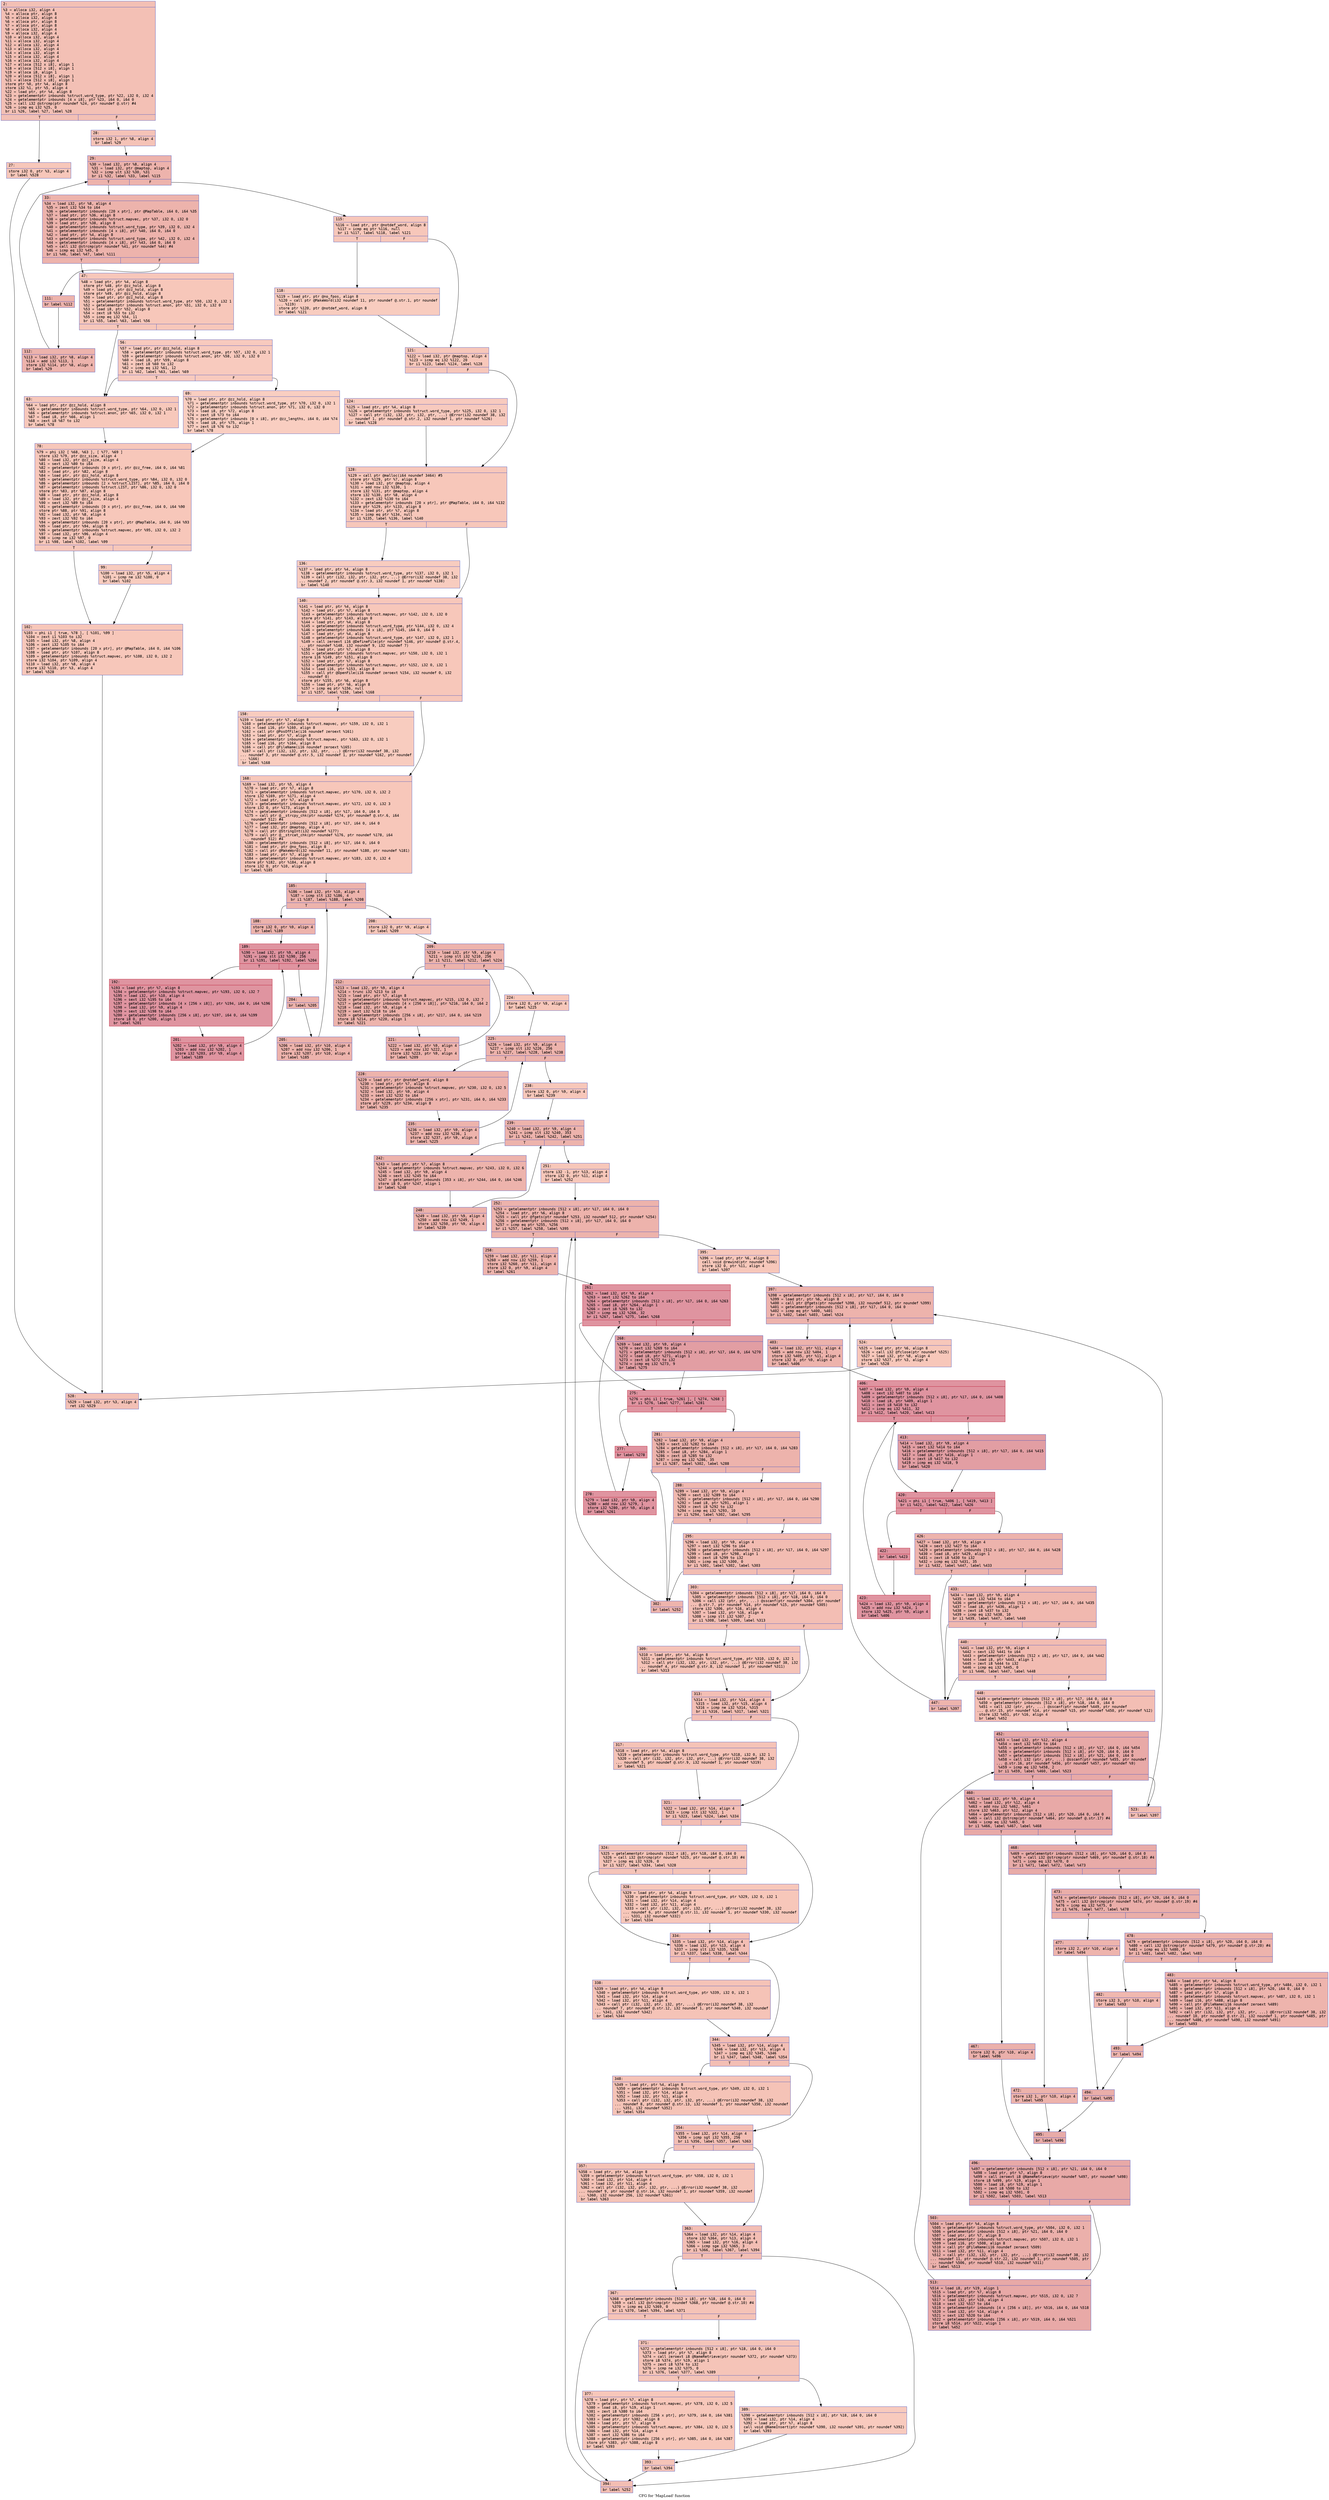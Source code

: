 digraph "CFG for 'MapLoad' function" {
	label="CFG for 'MapLoad' function";

	Node0x600002681d10 [shape=record,color="#3d50c3ff", style=filled, fillcolor="#e5705870" fontname="Courier",label="{2:\l|  %3 = alloca i32, align 4\l  %4 = alloca ptr, align 8\l  %5 = alloca i32, align 4\l  %6 = alloca ptr, align 8\l  %7 = alloca ptr, align 8\l  %8 = alloca i32, align 4\l  %9 = alloca i32, align 4\l  %10 = alloca i32, align 4\l  %11 = alloca i32, align 4\l  %12 = alloca i32, align 4\l  %13 = alloca i32, align 4\l  %14 = alloca i32, align 4\l  %15 = alloca i32, align 4\l  %16 = alloca i32, align 4\l  %17 = alloca [512 x i8], align 1\l  %18 = alloca [512 x i8], align 1\l  %19 = alloca i8, align 1\l  %20 = alloca [512 x i8], align 1\l  %21 = alloca [512 x i8], align 1\l  store ptr %0, ptr %4, align 8\l  store i32 %1, ptr %5, align 4\l  %22 = load ptr, ptr %4, align 8\l  %23 = getelementptr inbounds %struct.word_type, ptr %22, i32 0, i32 4\l  %24 = getelementptr inbounds [4 x i8], ptr %23, i64 0, i64 0\l  %25 = call i32 @strcmp(ptr noundef %24, ptr noundef @.str) #4\l  %26 = icmp eq i32 %25, 0\l  br i1 %26, label %27, label %28\l|{<s0>T|<s1>F}}"];
	Node0x600002681d10:s0 -> Node0x600002681d60[tooltip="2 -> 27\nProbability 37.50%" ];
	Node0x600002681d10:s1 -> Node0x600002681db0[tooltip="2 -> 28\nProbability 62.50%" ];
	Node0x600002681d60 [shape=record,color="#3d50c3ff", style=filled, fillcolor="#ec7f6370" fontname="Courier",label="{27:\l|  store i32 0, ptr %3, align 4\l  br label %528\l}"];
	Node0x600002681d60 -> Node0x600002683de0[tooltip="27 -> 528\nProbability 100.00%" ];
	Node0x600002681db0 [shape=record,color="#3d50c3ff", style=filled, fillcolor="#e8765c70" fontname="Courier",label="{28:\l|  store i32 1, ptr %8, align 4\l  br label %29\l}"];
	Node0x600002681db0 -> Node0x600002681e00[tooltip="28 -> 29\nProbability 100.00%" ];
	Node0x600002681e00 [shape=record,color="#3d50c3ff", style=filled, fillcolor="#d6524470" fontname="Courier",label="{29:\l|  %30 = load i32, ptr %8, align 4\l  %31 = load i32, ptr @maptop, align 4\l  %32 = icmp ult i32 %30, %31\l  br i1 %32, label %33, label %115\l|{<s0>T|<s1>F}}"];
	Node0x600002681e00:s0 -> Node0x600002681e50[tooltip="29 -> 33\nProbability 96.88%" ];
	Node0x600002681e00:s1 -> Node0x600002682170[tooltip="29 -> 115\nProbability 3.12%" ];
	Node0x600002681e50 [shape=record,color="#3d50c3ff", style=filled, fillcolor="#d6524470" fontname="Courier",label="{33:\l|  %34 = load i32, ptr %8, align 4\l  %35 = zext i32 %34 to i64\l  %36 = getelementptr inbounds [20 x ptr], ptr @MapTable, i64 0, i64 %35\l  %37 = load ptr, ptr %36, align 8\l  %38 = getelementptr inbounds %struct.mapvec, ptr %37, i32 0, i32 0\l  %39 = load ptr, ptr %38, align 8\l  %40 = getelementptr inbounds %struct.word_type, ptr %39, i32 0, i32 4\l  %41 = getelementptr inbounds [4 x i8], ptr %40, i64 0, i64 0\l  %42 = load ptr, ptr %4, align 8\l  %43 = getelementptr inbounds %struct.word_type, ptr %42, i32 0, i32 4\l  %44 = getelementptr inbounds [4 x i8], ptr %43, i64 0, i64 0\l  %45 = call i32 @strcmp(ptr noundef %41, ptr noundef %44) #4\l  %46 = icmp eq i32 %45, 0\l  br i1 %46, label %47, label %111\l|{<s0>T|<s1>F}}"];
	Node0x600002681e50:s0 -> Node0x600002681ea0[tooltip="33 -> 47\nProbability 3.12%" ];
	Node0x600002681e50:s1 -> Node0x6000026820d0[tooltip="33 -> 111\nProbability 96.88%" ];
	Node0x600002681ea0 [shape=record,color="#3d50c3ff", style=filled, fillcolor="#ec7f6370" fontname="Courier",label="{47:\l|  %48 = load ptr, ptr %4, align 8\l  store ptr %48, ptr @zz_hold, align 8\l  %49 = load ptr, ptr @zz_hold, align 8\l  store ptr %49, ptr @zz_hold, align 8\l  %50 = load ptr, ptr @zz_hold, align 8\l  %51 = getelementptr inbounds %struct.word_type, ptr %50, i32 0, i32 1\l  %52 = getelementptr inbounds %struct.anon, ptr %51, i32 0, i32 0\l  %53 = load i8, ptr %52, align 8\l  %54 = zext i8 %53 to i32\l  %55 = icmp eq i32 %54, 11\l  br i1 %55, label %63, label %56\l|{<s0>T|<s1>F}}"];
	Node0x600002681ea0:s0 -> Node0x600002681f40[tooltip="47 -> 63\nProbability 50.00%" ];
	Node0x600002681ea0:s1 -> Node0x600002681ef0[tooltip="47 -> 56\nProbability 50.00%" ];
	Node0x600002681ef0 [shape=record,color="#3d50c3ff", style=filled, fillcolor="#ef886b70" fontname="Courier",label="{56:\l|  %57 = load ptr, ptr @zz_hold, align 8\l  %58 = getelementptr inbounds %struct.word_type, ptr %57, i32 0, i32 1\l  %59 = getelementptr inbounds %struct.anon, ptr %58, i32 0, i32 0\l  %60 = load i8, ptr %59, align 8\l  %61 = zext i8 %60 to i32\l  %62 = icmp eq i32 %61, 12\l  br i1 %62, label %63, label %69\l|{<s0>T|<s1>F}}"];
	Node0x600002681ef0:s0 -> Node0x600002681f40[tooltip="56 -> 63\nProbability 50.00%" ];
	Node0x600002681ef0:s1 -> Node0x600002681f90[tooltip="56 -> 69\nProbability 50.00%" ];
	Node0x600002681f40 [shape=record,color="#3d50c3ff", style=filled, fillcolor="#ed836670" fontname="Courier",label="{63:\l|  %64 = load ptr, ptr @zz_hold, align 8\l  %65 = getelementptr inbounds %struct.word_type, ptr %64, i32 0, i32 1\l  %66 = getelementptr inbounds %struct.anon, ptr %65, i32 0, i32 1\l  %67 = load i8, ptr %66, align 1\l  %68 = zext i8 %67 to i32\l  br label %78\l}"];
	Node0x600002681f40 -> Node0x600002681fe0[tooltip="63 -> 78\nProbability 100.00%" ];
	Node0x600002681f90 [shape=record,color="#3d50c3ff", style=filled, fillcolor="#f2907270" fontname="Courier",label="{69:\l|  %70 = load ptr, ptr @zz_hold, align 8\l  %71 = getelementptr inbounds %struct.word_type, ptr %70, i32 0, i32 1\l  %72 = getelementptr inbounds %struct.anon, ptr %71, i32 0, i32 0\l  %73 = load i8, ptr %72, align 8\l  %74 = zext i8 %73 to i64\l  %75 = getelementptr inbounds [0 x i8], ptr @zz_lengths, i64 0, i64 %74\l  %76 = load i8, ptr %75, align 1\l  %77 = zext i8 %76 to i32\l  br label %78\l}"];
	Node0x600002681f90 -> Node0x600002681fe0[tooltip="69 -> 78\nProbability 100.00%" ];
	Node0x600002681fe0 [shape=record,color="#3d50c3ff", style=filled, fillcolor="#ec7f6370" fontname="Courier",label="{78:\l|  %79 = phi i32 [ %68, %63 ], [ %77, %69 ]\l  store i32 %79, ptr @zz_size, align 4\l  %80 = load i32, ptr @zz_size, align 4\l  %81 = sext i32 %80 to i64\l  %82 = getelementptr inbounds [0 x ptr], ptr @zz_free, i64 0, i64 %81\l  %83 = load ptr, ptr %82, align 8\l  %84 = load ptr, ptr @zz_hold, align 8\l  %85 = getelementptr inbounds %struct.word_type, ptr %84, i32 0, i32 0\l  %86 = getelementptr inbounds [2 x %struct.LIST], ptr %85, i64 0, i64 0\l  %87 = getelementptr inbounds %struct.LIST, ptr %86, i32 0, i32 0\l  store ptr %83, ptr %87, align 8\l  %88 = load ptr, ptr @zz_hold, align 8\l  %89 = load i32, ptr @zz_size, align 4\l  %90 = sext i32 %89 to i64\l  %91 = getelementptr inbounds [0 x ptr], ptr @zz_free, i64 0, i64 %90\l  store ptr %88, ptr %91, align 8\l  %92 = load i32, ptr %8, align 4\l  %93 = zext i32 %92 to i64\l  %94 = getelementptr inbounds [20 x ptr], ptr @MapTable, i64 0, i64 %93\l  %95 = load ptr, ptr %94, align 8\l  %96 = getelementptr inbounds %struct.mapvec, ptr %95, i32 0, i32 2\l  %97 = load i32, ptr %96, align 4\l  %98 = icmp ne i32 %97, 0\l  br i1 %98, label %102, label %99\l|{<s0>T|<s1>F}}"];
	Node0x600002681fe0:s0 -> Node0x600002682080[tooltip="78 -> 102\nProbability 62.50%" ];
	Node0x600002681fe0:s1 -> Node0x600002682030[tooltip="78 -> 99\nProbability 37.50%" ];
	Node0x600002682030 [shape=record,color="#3d50c3ff", style=filled, fillcolor="#f08b6e70" fontname="Courier",label="{99:\l|  %100 = load i32, ptr %5, align 4\l  %101 = icmp ne i32 %100, 0\l  br label %102\l}"];
	Node0x600002682030 -> Node0x600002682080[tooltip="99 -> 102\nProbability 100.00%" ];
	Node0x600002682080 [shape=record,color="#3d50c3ff", style=filled, fillcolor="#ec7f6370" fontname="Courier",label="{102:\l|  %103 = phi i1 [ true, %78 ], [ %101, %99 ]\l  %104 = zext i1 %103 to i32\l  %105 = load i32, ptr %8, align 4\l  %106 = zext i32 %105 to i64\l  %107 = getelementptr inbounds [20 x ptr], ptr @MapTable, i64 0, i64 %106\l  %108 = load ptr, ptr %107, align 8\l  %109 = getelementptr inbounds %struct.mapvec, ptr %108, i32 0, i32 2\l  store i32 %104, ptr %109, align 4\l  %110 = load i32, ptr %8, align 4\l  store i32 %110, ptr %3, align 4\l  br label %528\l}"];
	Node0x600002682080 -> Node0x600002683de0[tooltip="102 -> 528\nProbability 100.00%" ];
	Node0x6000026820d0 [shape=record,color="#3d50c3ff", style=filled, fillcolor="#d6524470" fontname="Courier",label="{111:\l|  br label %112\l}"];
	Node0x6000026820d0 -> Node0x600002682120[tooltip="111 -> 112\nProbability 100.00%" ];
	Node0x600002682120 [shape=record,color="#3d50c3ff", style=filled, fillcolor="#d6524470" fontname="Courier",label="{112:\l|  %113 = load i32, ptr %8, align 4\l  %114 = add i32 %113, 1\l  store i32 %114, ptr %8, align 4\l  br label %29\l}"];
	Node0x600002682120 -> Node0x600002681e00[tooltip="112 -> 29\nProbability 100.00%" ];
	Node0x600002682170 [shape=record,color="#3d50c3ff", style=filled, fillcolor="#ec7f6370" fontname="Courier",label="{115:\l|  %116 = load ptr, ptr @notdef_word, align 8\l  %117 = icmp eq ptr %116, null\l  br i1 %117, label %118, label %121\l|{<s0>T|<s1>F}}"];
	Node0x600002682170:s0 -> Node0x6000026821c0[tooltip="115 -> 118\nProbability 37.50%" ];
	Node0x600002682170:s1 -> Node0x600002682210[tooltip="115 -> 121\nProbability 62.50%" ];
	Node0x6000026821c0 [shape=record,color="#3d50c3ff", style=filled, fillcolor="#f08b6e70" fontname="Courier",label="{118:\l|  %119 = load ptr, ptr @no_fpos, align 8\l  %120 = call ptr @MakeWord(i32 noundef 11, ptr noundef @.str.1, ptr noundef\l... %119)\l  store ptr %120, ptr @notdef_word, align 8\l  br label %121\l}"];
	Node0x6000026821c0 -> Node0x600002682210[tooltip="118 -> 121\nProbability 100.00%" ];
	Node0x600002682210 [shape=record,color="#3d50c3ff", style=filled, fillcolor="#ec7f6370" fontname="Courier",label="{121:\l|  %122 = load i32, ptr @maptop, align 4\l  %123 = icmp eq i32 %122, 20\l  br i1 %123, label %124, label %128\l|{<s0>T|<s1>F}}"];
	Node0x600002682210:s0 -> Node0x600002682260[tooltip="121 -> 124\nProbability 50.00%" ];
	Node0x600002682210:s1 -> Node0x6000026822b0[tooltip="121 -> 128\nProbability 50.00%" ];
	Node0x600002682260 [shape=record,color="#3d50c3ff", style=filled, fillcolor="#ef886b70" fontname="Courier",label="{124:\l|  %125 = load ptr, ptr %4, align 8\l  %126 = getelementptr inbounds %struct.word_type, ptr %125, i32 0, i32 1\l  %127 = call ptr (i32, i32, ptr, i32, ptr, ...) @Error(i32 noundef 38, i32\l... noundef 1, ptr noundef @.str.2, i32 noundef 1, ptr noundef %126)\l  br label %128\l}"];
	Node0x600002682260 -> Node0x6000026822b0[tooltip="124 -> 128\nProbability 100.00%" ];
	Node0x6000026822b0 [shape=record,color="#3d50c3ff", style=filled, fillcolor="#ec7f6370" fontname="Courier",label="{128:\l|  %129 = call ptr @malloc(i64 noundef 3464) #5\l  store ptr %129, ptr %7, align 8\l  %130 = load i32, ptr @maptop, align 4\l  %131 = add nsw i32 %130, 1\l  store i32 %131, ptr @maptop, align 4\l  store i32 %130, ptr %8, align 4\l  %132 = zext i32 %130 to i64\l  %133 = getelementptr inbounds [20 x ptr], ptr @MapTable, i64 0, i64 %132\l  store ptr %129, ptr %133, align 8\l  %134 = load ptr, ptr %7, align 8\l  %135 = icmp eq ptr %134, null\l  br i1 %135, label %136, label %140\l|{<s0>T|<s1>F}}"];
	Node0x6000026822b0:s0 -> Node0x600002682300[tooltip="128 -> 136\nProbability 37.50%" ];
	Node0x6000026822b0:s1 -> Node0x600002682350[tooltip="128 -> 140\nProbability 62.50%" ];
	Node0x600002682300 [shape=record,color="#3d50c3ff", style=filled, fillcolor="#f08b6e70" fontname="Courier",label="{136:\l|  %137 = load ptr, ptr %4, align 8\l  %138 = getelementptr inbounds %struct.word_type, ptr %137, i32 0, i32 1\l  %139 = call ptr (i32, i32, ptr, i32, ptr, ...) @Error(i32 noundef 38, i32\l... noundef 2, ptr noundef @.str.3, i32 noundef 1, ptr noundef %138)\l  br label %140\l}"];
	Node0x600002682300 -> Node0x600002682350[tooltip="136 -> 140\nProbability 100.00%" ];
	Node0x600002682350 [shape=record,color="#3d50c3ff", style=filled, fillcolor="#ec7f6370" fontname="Courier",label="{140:\l|  %141 = load ptr, ptr %4, align 8\l  %142 = load ptr, ptr %7, align 8\l  %143 = getelementptr inbounds %struct.mapvec, ptr %142, i32 0, i32 0\l  store ptr %141, ptr %143, align 8\l  %144 = load ptr, ptr %4, align 8\l  %145 = getelementptr inbounds %struct.word_type, ptr %144, i32 0, i32 4\l  %146 = getelementptr inbounds [4 x i8], ptr %145, i64 0, i64 0\l  %147 = load ptr, ptr %4, align 8\l  %148 = getelementptr inbounds %struct.word_type, ptr %147, i32 0, i32 1\l  %149 = call zeroext i16 @DefineFile(ptr noundef %146, ptr noundef @.str.4,\l... ptr noundef %148, i32 noundef 9, i32 noundef 7)\l  %150 = load ptr, ptr %7, align 8\l  %151 = getelementptr inbounds %struct.mapvec, ptr %150, i32 0, i32 1\l  store i16 %149, ptr %151, align 8\l  %152 = load ptr, ptr %7, align 8\l  %153 = getelementptr inbounds %struct.mapvec, ptr %152, i32 0, i32 1\l  %154 = load i16, ptr %153, align 8\l  %155 = call ptr @OpenFile(i16 noundef zeroext %154, i32 noundef 0, i32\l... noundef 0)\l  store ptr %155, ptr %6, align 8\l  %156 = load ptr, ptr %6, align 8\l  %157 = icmp eq ptr %156, null\l  br i1 %157, label %158, label %168\l|{<s0>T|<s1>F}}"];
	Node0x600002682350:s0 -> Node0x6000026823a0[tooltip="140 -> 158\nProbability 37.50%" ];
	Node0x600002682350:s1 -> Node0x6000026823f0[tooltip="140 -> 168\nProbability 62.50%" ];
	Node0x6000026823a0 [shape=record,color="#3d50c3ff", style=filled, fillcolor="#f08b6e70" fontname="Courier",label="{158:\l|  %159 = load ptr, ptr %7, align 8\l  %160 = getelementptr inbounds %struct.mapvec, ptr %159, i32 0, i32 1\l  %161 = load i16, ptr %160, align 8\l  %162 = call ptr @PosOfFile(i16 noundef zeroext %161)\l  %163 = load ptr, ptr %7, align 8\l  %164 = getelementptr inbounds %struct.mapvec, ptr %163, i32 0, i32 1\l  %165 = load i16, ptr %164, align 8\l  %166 = call ptr @FileName(i16 noundef zeroext %165)\l  %167 = call ptr (i32, i32, ptr, i32, ptr, ...) @Error(i32 noundef 38, i32\l... noundef 3, ptr noundef @.str.5, i32 noundef 1, ptr noundef %162, ptr noundef\l... %166)\l  br label %168\l}"];
	Node0x6000026823a0 -> Node0x6000026823f0[tooltip="158 -> 168\nProbability 100.00%" ];
	Node0x6000026823f0 [shape=record,color="#3d50c3ff", style=filled, fillcolor="#ec7f6370" fontname="Courier",label="{168:\l|  %169 = load i32, ptr %5, align 4\l  %170 = load ptr, ptr %7, align 8\l  %171 = getelementptr inbounds %struct.mapvec, ptr %170, i32 0, i32 2\l  store i32 %169, ptr %171, align 4\l  %172 = load ptr, ptr %7, align 8\l  %173 = getelementptr inbounds %struct.mapvec, ptr %172, i32 0, i32 3\l  store i32 0, ptr %173, align 8\l  %174 = getelementptr inbounds [512 x i8], ptr %17, i64 0, i64 0\l  %175 = call ptr @__strcpy_chk(ptr noundef %174, ptr noundef @.str.6, i64\l... noundef 512) #4\l  %176 = getelementptr inbounds [512 x i8], ptr %17, i64 0, i64 0\l  %177 = load i32, ptr @maptop, align 4\l  %178 = call ptr @StringInt(i32 noundef %177)\l  %179 = call ptr @__strcat_chk(ptr noundef %176, ptr noundef %178, i64\l... noundef 512) #4\l  %180 = getelementptr inbounds [512 x i8], ptr %17, i64 0, i64 0\l  %181 = load ptr, ptr @no_fpos, align 8\l  %182 = call ptr @MakeWord(i32 noundef 11, ptr noundef %180, ptr noundef %181)\l  %183 = load ptr, ptr %7, align 8\l  %184 = getelementptr inbounds %struct.mapvec, ptr %183, i32 0, i32 4\l  store ptr %182, ptr %184, align 8\l  store i32 0, ptr %10, align 4\l  br label %185\l}"];
	Node0x6000026823f0 -> Node0x600002682440[tooltip="168 -> 185\nProbability 100.00%" ];
	Node0x600002682440 [shape=record,color="#3d50c3ff", style=filled, fillcolor="#d6524470" fontname="Courier",label="{185:\l|  %186 = load i32, ptr %10, align 4\l  %187 = icmp slt i32 %186, 4\l  br i1 %187, label %188, label %208\l|{<s0>T|<s1>F}}"];
	Node0x600002682440:s0 -> Node0x600002682490[tooltip="185 -> 188\nProbability 96.88%" ];
	Node0x600002682440:s1 -> Node0x600002682670[tooltip="185 -> 208\nProbability 3.12%" ];
	Node0x600002682490 [shape=record,color="#3d50c3ff", style=filled, fillcolor="#d6524470" fontname="Courier",label="{188:\l|  store i32 0, ptr %9, align 4\l  br label %189\l}"];
	Node0x600002682490 -> Node0x6000026824e0[tooltip="188 -> 189\nProbability 100.00%" ];
	Node0x6000026824e0 [shape=record,color="#b70d28ff", style=filled, fillcolor="#b70d2870" fontname="Courier",label="{189:\l|  %190 = load i32, ptr %9, align 4\l  %191 = icmp slt i32 %190, 256\l  br i1 %191, label %192, label %204\l|{<s0>T|<s1>F}}"];
	Node0x6000026824e0:s0 -> Node0x600002682530[tooltip="189 -> 192\nProbability 96.88%" ];
	Node0x6000026824e0:s1 -> Node0x6000026825d0[tooltip="189 -> 204\nProbability 3.12%" ];
	Node0x600002682530 [shape=record,color="#b70d28ff", style=filled, fillcolor="#b70d2870" fontname="Courier",label="{192:\l|  %193 = load ptr, ptr %7, align 8\l  %194 = getelementptr inbounds %struct.mapvec, ptr %193, i32 0, i32 7\l  %195 = load i32, ptr %10, align 4\l  %196 = sext i32 %195 to i64\l  %197 = getelementptr inbounds [4 x [256 x i8]], ptr %194, i64 0, i64 %196\l  %198 = load i32, ptr %9, align 4\l  %199 = sext i32 %198 to i64\l  %200 = getelementptr inbounds [256 x i8], ptr %197, i64 0, i64 %199\l  store i8 0, ptr %200, align 1\l  br label %201\l}"];
	Node0x600002682530 -> Node0x600002682580[tooltip="192 -> 201\nProbability 100.00%" ];
	Node0x600002682580 [shape=record,color="#b70d28ff", style=filled, fillcolor="#b70d2870" fontname="Courier",label="{201:\l|  %202 = load i32, ptr %9, align 4\l  %203 = add nsw i32 %202, 1\l  store i32 %203, ptr %9, align 4\l  br label %189\l}"];
	Node0x600002682580 -> Node0x6000026824e0[tooltip="201 -> 189\nProbability 100.00%" ];
	Node0x6000026825d0 [shape=record,color="#3d50c3ff", style=filled, fillcolor="#d6524470" fontname="Courier",label="{204:\l|  br label %205\l}"];
	Node0x6000026825d0 -> Node0x600002682620[tooltip="204 -> 205\nProbability 100.00%" ];
	Node0x600002682620 [shape=record,color="#3d50c3ff", style=filled, fillcolor="#d6524470" fontname="Courier",label="{205:\l|  %206 = load i32, ptr %10, align 4\l  %207 = add nsw i32 %206, 1\l  store i32 %207, ptr %10, align 4\l  br label %185\l}"];
	Node0x600002682620 -> Node0x600002682440[tooltip="205 -> 185\nProbability 100.00%" ];
	Node0x600002682670 [shape=record,color="#3d50c3ff", style=filled, fillcolor="#ec7f6370" fontname="Courier",label="{208:\l|  store i32 0, ptr %9, align 4\l  br label %209\l}"];
	Node0x600002682670 -> Node0x6000026826c0[tooltip="208 -> 209\nProbability 100.00%" ];
	Node0x6000026826c0 [shape=record,color="#3d50c3ff", style=filled, fillcolor="#d6524470" fontname="Courier",label="{209:\l|  %210 = load i32, ptr %9, align 4\l  %211 = icmp slt i32 %210, 256\l  br i1 %211, label %212, label %224\l|{<s0>T|<s1>F}}"];
	Node0x6000026826c0:s0 -> Node0x600002682710[tooltip="209 -> 212\nProbability 96.88%" ];
	Node0x6000026826c0:s1 -> Node0x6000026827b0[tooltip="209 -> 224\nProbability 3.12%" ];
	Node0x600002682710 [shape=record,color="#3d50c3ff", style=filled, fillcolor="#d6524470" fontname="Courier",label="{212:\l|  %213 = load i32, ptr %9, align 4\l  %214 = trunc i32 %213 to i8\l  %215 = load ptr, ptr %7, align 8\l  %216 = getelementptr inbounds %struct.mapvec, ptr %215, i32 0, i32 7\l  %217 = getelementptr inbounds [4 x [256 x i8]], ptr %216, i64 0, i64 2\l  %218 = load i32, ptr %9, align 4\l  %219 = sext i32 %218 to i64\l  %220 = getelementptr inbounds [256 x i8], ptr %217, i64 0, i64 %219\l  store i8 %214, ptr %220, align 1\l  br label %221\l}"];
	Node0x600002682710 -> Node0x600002682760[tooltip="212 -> 221\nProbability 100.00%" ];
	Node0x600002682760 [shape=record,color="#3d50c3ff", style=filled, fillcolor="#d6524470" fontname="Courier",label="{221:\l|  %222 = load i32, ptr %9, align 4\l  %223 = add nsw i32 %222, 1\l  store i32 %223, ptr %9, align 4\l  br label %209\l}"];
	Node0x600002682760 -> Node0x6000026826c0[tooltip="221 -> 209\nProbability 100.00%" ];
	Node0x6000026827b0 [shape=record,color="#3d50c3ff", style=filled, fillcolor="#ec7f6370" fontname="Courier",label="{224:\l|  store i32 0, ptr %9, align 4\l  br label %225\l}"];
	Node0x6000026827b0 -> Node0x600002682800[tooltip="224 -> 225\nProbability 100.00%" ];
	Node0x600002682800 [shape=record,color="#3d50c3ff", style=filled, fillcolor="#d6524470" fontname="Courier",label="{225:\l|  %226 = load i32, ptr %9, align 4\l  %227 = icmp slt i32 %226, 256\l  br i1 %227, label %228, label %238\l|{<s0>T|<s1>F}}"];
	Node0x600002682800:s0 -> Node0x600002682850[tooltip="225 -> 228\nProbability 96.88%" ];
	Node0x600002682800:s1 -> Node0x6000026828f0[tooltip="225 -> 238\nProbability 3.12%" ];
	Node0x600002682850 [shape=record,color="#3d50c3ff", style=filled, fillcolor="#d6524470" fontname="Courier",label="{228:\l|  %229 = load ptr, ptr @notdef_word, align 8\l  %230 = load ptr, ptr %7, align 8\l  %231 = getelementptr inbounds %struct.mapvec, ptr %230, i32 0, i32 5\l  %232 = load i32, ptr %9, align 4\l  %233 = sext i32 %232 to i64\l  %234 = getelementptr inbounds [256 x ptr], ptr %231, i64 0, i64 %233\l  store ptr %229, ptr %234, align 8\l  br label %235\l}"];
	Node0x600002682850 -> Node0x6000026828a0[tooltip="228 -> 235\nProbability 100.00%" ];
	Node0x6000026828a0 [shape=record,color="#3d50c3ff", style=filled, fillcolor="#d6524470" fontname="Courier",label="{235:\l|  %236 = load i32, ptr %9, align 4\l  %237 = add nsw i32 %236, 1\l  store i32 %237, ptr %9, align 4\l  br label %225\l}"];
	Node0x6000026828a0 -> Node0x600002682800[tooltip="235 -> 225\nProbability 100.00%" ];
	Node0x6000026828f0 [shape=record,color="#3d50c3ff", style=filled, fillcolor="#ec7f6370" fontname="Courier",label="{238:\l|  store i32 0, ptr %9, align 4\l  br label %239\l}"];
	Node0x6000026828f0 -> Node0x600002682940[tooltip="238 -> 239\nProbability 100.00%" ];
	Node0x600002682940 [shape=record,color="#3d50c3ff", style=filled, fillcolor="#d6524470" fontname="Courier",label="{239:\l|  %240 = load i32, ptr %9, align 4\l  %241 = icmp slt i32 %240, 353\l  br i1 %241, label %242, label %251\l|{<s0>T|<s1>F}}"];
	Node0x600002682940:s0 -> Node0x600002682990[tooltip="239 -> 242\nProbability 96.88%" ];
	Node0x600002682940:s1 -> Node0x600002682a30[tooltip="239 -> 251\nProbability 3.12%" ];
	Node0x600002682990 [shape=record,color="#3d50c3ff", style=filled, fillcolor="#d6524470" fontname="Courier",label="{242:\l|  %243 = load ptr, ptr %7, align 8\l  %244 = getelementptr inbounds %struct.mapvec, ptr %243, i32 0, i32 6\l  %245 = load i32, ptr %9, align 4\l  %246 = sext i32 %245 to i64\l  %247 = getelementptr inbounds [353 x i8], ptr %244, i64 0, i64 %246\l  store i8 0, ptr %247, align 1\l  br label %248\l}"];
	Node0x600002682990 -> Node0x6000026829e0[tooltip="242 -> 248\nProbability 100.00%" ];
	Node0x6000026829e0 [shape=record,color="#3d50c3ff", style=filled, fillcolor="#d6524470" fontname="Courier",label="{248:\l|  %249 = load i32, ptr %9, align 4\l  %250 = add nsw i32 %249, 1\l  store i32 %250, ptr %9, align 4\l  br label %239\l}"];
	Node0x6000026829e0 -> Node0x600002682940[tooltip="248 -> 239\nProbability 100.00%" ];
	Node0x600002682a30 [shape=record,color="#3d50c3ff", style=filled, fillcolor="#ec7f6370" fontname="Courier",label="{251:\l|  store i32 -1, ptr %13, align 4\l  store i32 0, ptr %11, align 4\l  br label %252\l}"];
	Node0x600002682a30 -> Node0x600002682a80[tooltip="251 -> 252\nProbability 100.00%" ];
	Node0x600002682a80 [shape=record,color="#3d50c3ff", style=filled, fillcolor="#d6524470" fontname="Courier",label="{252:\l|  %253 = getelementptr inbounds [512 x i8], ptr %17, i64 0, i64 0\l  %254 = load ptr, ptr %6, align 8\l  %255 = call ptr @fgets(ptr noundef %253, i32 noundef 512, ptr noundef %254)\l  %256 = getelementptr inbounds [512 x i8], ptr %17, i64 0, i64 0\l  %257 = icmp eq ptr %255, %256\l  br i1 %257, label %258, label %395\l|{<s0>T|<s1>F}}"];
	Node0x600002682a80:s0 -> Node0x600002682ad0[tooltip="252 -> 258\nProbability 96.88%" ];
	Node0x600002682a80:s1 -> Node0x600002683430[tooltip="252 -> 395\nProbability 3.12%" ];
	Node0x600002682ad0 [shape=record,color="#3d50c3ff", style=filled, fillcolor="#d6524470" fontname="Courier",label="{258:\l|  %259 = load i32, ptr %11, align 4\l  %260 = add nsw i32 %259, 1\l  store i32 %260, ptr %11, align 4\l  store i32 0, ptr %9, align 4\l  br label %261\l}"];
	Node0x600002682ad0 -> Node0x600002682b20[tooltip="258 -> 261\nProbability 100.00%" ];
	Node0x600002682b20 [shape=record,color="#b70d28ff", style=filled, fillcolor="#b70d2870" fontname="Courier",label="{261:\l|  %262 = load i32, ptr %9, align 4\l  %263 = sext i32 %262 to i64\l  %264 = getelementptr inbounds [512 x i8], ptr %17, i64 0, i64 %263\l  %265 = load i8, ptr %264, align 1\l  %266 = zext i8 %265 to i32\l  %267 = icmp eq i32 %266, 32\l  br i1 %267, label %275, label %268\l|{<s0>T|<s1>F}}"];
	Node0x600002682b20:s0 -> Node0x600002682bc0[tooltip="261 -> 275\nProbability 50.00%" ];
	Node0x600002682b20:s1 -> Node0x600002682b70[tooltip="261 -> 268\nProbability 50.00%" ];
	Node0x600002682b70 [shape=record,color="#3d50c3ff", style=filled, fillcolor="#be242e70" fontname="Courier",label="{268:\l|  %269 = load i32, ptr %9, align 4\l  %270 = sext i32 %269 to i64\l  %271 = getelementptr inbounds [512 x i8], ptr %17, i64 0, i64 %270\l  %272 = load i8, ptr %271, align 1\l  %273 = zext i8 %272 to i32\l  %274 = icmp eq i32 %273, 9\l  br label %275\l}"];
	Node0x600002682b70 -> Node0x600002682bc0[tooltip="268 -> 275\nProbability 100.00%" ];
	Node0x600002682bc0 [shape=record,color="#b70d28ff", style=filled, fillcolor="#b70d2870" fontname="Courier",label="{275:\l|  %276 = phi i1 [ true, %261 ], [ %274, %268 ]\l  br i1 %276, label %277, label %281\l|{<s0>T|<s1>F}}"];
	Node0x600002682bc0:s0 -> Node0x600002682c10[tooltip="275 -> 277\nProbability 96.88%" ];
	Node0x600002682bc0:s1 -> Node0x600002682cb0[tooltip="275 -> 281\nProbability 3.12%" ];
	Node0x600002682c10 [shape=record,color="#b70d28ff", style=filled, fillcolor="#b70d2870" fontname="Courier",label="{277:\l|  br label %278\l}"];
	Node0x600002682c10 -> Node0x600002682c60[tooltip="277 -> 278\nProbability 100.00%" ];
	Node0x600002682c60 [shape=record,color="#b70d28ff", style=filled, fillcolor="#b70d2870" fontname="Courier",label="{278:\l|  %279 = load i32, ptr %9, align 4\l  %280 = add nsw i32 %279, 1\l  store i32 %280, ptr %9, align 4\l  br label %261\l}"];
	Node0x600002682c60 -> Node0x600002682b20[tooltip="278 -> 261\nProbability 100.00%" ];
	Node0x600002682cb0 [shape=record,color="#3d50c3ff", style=filled, fillcolor="#d6524470" fontname="Courier",label="{281:\l|  %282 = load i32, ptr %9, align 4\l  %283 = sext i32 %282 to i64\l  %284 = getelementptr inbounds [512 x i8], ptr %17, i64 0, i64 %283\l  %285 = load i8, ptr %284, align 1\l  %286 = zext i8 %285 to i32\l  %287 = icmp eq i32 %286, 35\l  br i1 %287, label %302, label %288\l|{<s0>T|<s1>F}}"];
	Node0x600002682cb0:s0 -> Node0x600002682da0[tooltip="281 -> 302\nProbability 50.00%" ];
	Node0x600002682cb0:s1 -> Node0x600002682d00[tooltip="281 -> 288\nProbability 50.00%" ];
	Node0x600002682d00 [shape=record,color="#3d50c3ff", style=filled, fillcolor="#dc5d4a70" fontname="Courier",label="{288:\l|  %289 = load i32, ptr %9, align 4\l  %290 = sext i32 %289 to i64\l  %291 = getelementptr inbounds [512 x i8], ptr %17, i64 0, i64 %290\l  %292 = load i8, ptr %291, align 1\l  %293 = zext i8 %292 to i32\l  %294 = icmp eq i32 %293, 10\l  br i1 %294, label %302, label %295\l|{<s0>T|<s1>F}}"];
	Node0x600002682d00:s0 -> Node0x600002682da0[tooltip="288 -> 302\nProbability 50.00%" ];
	Node0x600002682d00:s1 -> Node0x600002682d50[tooltip="288 -> 295\nProbability 50.00%" ];
	Node0x600002682d50 [shape=record,color="#3d50c3ff", style=filled, fillcolor="#e1675170" fontname="Courier",label="{295:\l|  %296 = load i32, ptr %9, align 4\l  %297 = sext i32 %296 to i64\l  %298 = getelementptr inbounds [512 x i8], ptr %17, i64 0, i64 %297\l  %299 = load i8, ptr %298, align 1\l  %300 = zext i8 %299 to i32\l  %301 = icmp eq i32 %300, 0\l  br i1 %301, label %302, label %303\l|{<s0>T|<s1>F}}"];
	Node0x600002682d50:s0 -> Node0x600002682da0[tooltip="295 -> 302\nProbability 37.50%" ];
	Node0x600002682d50:s1 -> Node0x600002682df0[tooltip="295 -> 303\nProbability 62.50%" ];
	Node0x600002682da0 [shape=record,color="#3d50c3ff", style=filled, fillcolor="#d8564670" fontname="Courier",label="{302:\l|  br label %252\l}"];
	Node0x600002682da0 -> Node0x600002682a80[tooltip="302 -> 252\nProbability 100.00%" ];
	Node0x600002682df0 [shape=record,color="#3d50c3ff", style=filled, fillcolor="#e36c5570" fontname="Courier",label="{303:\l|  %304 = getelementptr inbounds [512 x i8], ptr %17, i64 0, i64 0\l  %305 = getelementptr inbounds [512 x i8], ptr %18, i64 0, i64 0\l  %306 = call i32 (ptr, ptr, ...) @sscanf(ptr noundef %304, ptr noundef\l... @.str.7, ptr noundef %14, ptr noundef %15, ptr noundef %305)\l  store i32 %306, ptr %16, align 4\l  %307 = load i32, ptr %16, align 4\l  %308 = icmp slt i32 %307, 2\l  br i1 %308, label %309, label %313\l|{<s0>T|<s1>F}}"];
	Node0x600002682df0:s0 -> Node0x600002682e40[tooltip="303 -> 309\nProbability 50.00%" ];
	Node0x600002682df0:s1 -> Node0x600002682e90[tooltip="303 -> 313\nProbability 50.00%" ];
	Node0x600002682e40 [shape=record,color="#3d50c3ff", style=filled, fillcolor="#e8765c70" fontname="Courier",label="{309:\l|  %310 = load ptr, ptr %4, align 8\l  %311 = getelementptr inbounds %struct.word_type, ptr %310, i32 0, i32 1\l  %312 = call ptr (i32, i32, ptr, i32, ptr, ...) @Error(i32 noundef 38, i32\l... noundef 4, ptr noundef @.str.8, i32 noundef 1, ptr noundef %311)\l  br label %313\l}"];
	Node0x600002682e40 -> Node0x600002682e90[tooltip="309 -> 313\nProbability 100.00%" ];
	Node0x600002682e90 [shape=record,color="#3d50c3ff", style=filled, fillcolor="#e36c5570" fontname="Courier",label="{313:\l|  %314 = load i32, ptr %14, align 4\l  %315 = load i32, ptr %15, align 4\l  %316 = icmp ne i32 %314, %315\l  br i1 %316, label %317, label %321\l|{<s0>T|<s1>F}}"];
	Node0x600002682e90:s0 -> Node0x600002682ee0[tooltip="313 -> 317\nProbability 50.00%" ];
	Node0x600002682e90:s1 -> Node0x600002682f30[tooltip="313 -> 321\nProbability 50.00%" ];
	Node0x600002682ee0 [shape=record,color="#3d50c3ff", style=filled, fillcolor="#e8765c70" fontname="Courier",label="{317:\l|  %318 = load ptr, ptr %4, align 8\l  %319 = getelementptr inbounds %struct.word_type, ptr %318, i32 0, i32 1\l  %320 = call ptr (i32, i32, ptr, i32, ptr, ...) @Error(i32 noundef 38, i32\l... noundef 5, ptr noundef @.str.9, i32 noundef 1, ptr noundef %319)\l  br label %321\l}"];
	Node0x600002682ee0 -> Node0x600002682f30[tooltip="317 -> 321\nProbability 100.00%" ];
	Node0x600002682f30 [shape=record,color="#3d50c3ff", style=filled, fillcolor="#e36c5570" fontname="Courier",label="{321:\l|  %322 = load i32, ptr %14, align 4\l  %323 = icmp slt i32 %322, 1\l  br i1 %323, label %324, label %334\l|{<s0>T|<s1>F}}"];
	Node0x600002682f30:s0 -> Node0x600002682f80[tooltip="321 -> 324\nProbability 37.50%" ];
	Node0x600002682f30:s1 -> Node0x600002683020[tooltip="321 -> 334\nProbability 62.50%" ];
	Node0x600002682f80 [shape=record,color="#3d50c3ff", style=filled, fillcolor="#e97a5f70" fontname="Courier",label="{324:\l|  %325 = getelementptr inbounds [512 x i8], ptr %18, i64 0, i64 0\l  %326 = call i32 @strcmp(ptr noundef %325, ptr noundef @.str.10) #4\l  %327 = icmp eq i32 %326, 0\l  br i1 %327, label %334, label %328\l|{<s0>T|<s1>F}}"];
	Node0x600002682f80:s0 -> Node0x600002683020[tooltip="324 -> 334\nProbability 37.50%" ];
	Node0x600002682f80:s1 -> Node0x600002682fd0[tooltip="324 -> 328\nProbability 62.50%" ];
	Node0x600002682fd0 [shape=record,color="#3d50c3ff", style=filled, fillcolor="#ec7f6370" fontname="Courier",label="{328:\l|  %329 = load ptr, ptr %4, align 8\l  %330 = getelementptr inbounds %struct.word_type, ptr %329, i32 0, i32 1\l  %331 = load i32, ptr %14, align 4\l  %332 = load i32, ptr %11, align 4\l  %333 = call ptr (i32, i32, ptr, i32, ptr, ...) @Error(i32 noundef 38, i32\l... noundef 6, ptr noundef @.str.11, i32 noundef 1, ptr noundef %330, i32 noundef\l... %331, i32 noundef %332)\l  br label %334\l}"];
	Node0x600002682fd0 -> Node0x600002683020[tooltip="328 -> 334\nProbability 100.00%" ];
	Node0x600002683020 [shape=record,color="#3d50c3ff", style=filled, fillcolor="#e36c5570" fontname="Courier",label="{334:\l|  %335 = load i32, ptr %14, align 4\l  %336 = load i32, ptr %13, align 4\l  %337 = icmp slt i32 %335, %336\l  br i1 %337, label %338, label %344\l|{<s0>T|<s1>F}}"];
	Node0x600002683020:s0 -> Node0x600002683070[tooltip="334 -> 338\nProbability 50.00%" ];
	Node0x600002683020:s1 -> Node0x6000026830c0[tooltip="334 -> 344\nProbability 50.00%" ];
	Node0x600002683070 [shape=record,color="#3d50c3ff", style=filled, fillcolor="#e8765c70" fontname="Courier",label="{338:\l|  %339 = load ptr, ptr %4, align 8\l  %340 = getelementptr inbounds %struct.word_type, ptr %339, i32 0, i32 1\l  %341 = load i32, ptr %14, align 4\l  %342 = load i32, ptr %11, align 4\l  %343 = call ptr (i32, i32, ptr, i32, ptr, ...) @Error(i32 noundef 38, i32\l... noundef 7, ptr noundef @.str.12, i32 noundef 1, ptr noundef %340, i32 noundef\l... %341, i32 noundef %342)\l  br label %344\l}"];
	Node0x600002683070 -> Node0x6000026830c0[tooltip="338 -> 344\nProbability 100.00%" ];
	Node0x6000026830c0 [shape=record,color="#3d50c3ff", style=filled, fillcolor="#e36c5570" fontname="Courier",label="{344:\l|  %345 = load i32, ptr %14, align 4\l  %346 = load i32, ptr %13, align 4\l  %347 = icmp eq i32 %345, %346\l  br i1 %347, label %348, label %354\l|{<s0>T|<s1>F}}"];
	Node0x6000026830c0:s0 -> Node0x600002683110[tooltip="344 -> 348\nProbability 50.00%" ];
	Node0x6000026830c0:s1 -> Node0x600002683160[tooltip="344 -> 354\nProbability 50.00%" ];
	Node0x600002683110 [shape=record,color="#3d50c3ff", style=filled, fillcolor="#e8765c70" fontname="Courier",label="{348:\l|  %349 = load ptr, ptr %4, align 8\l  %350 = getelementptr inbounds %struct.word_type, ptr %349, i32 0, i32 1\l  %351 = load i32, ptr %14, align 4\l  %352 = load i32, ptr %11, align 4\l  %353 = call ptr (i32, i32, ptr, i32, ptr, ...) @Error(i32 noundef 38, i32\l... noundef 8, ptr noundef @.str.13, i32 noundef 1, ptr noundef %350, i32 noundef\l... %351, i32 noundef %352)\l  br label %354\l}"];
	Node0x600002683110 -> Node0x600002683160[tooltip="348 -> 354\nProbability 100.00%" ];
	Node0x600002683160 [shape=record,color="#3d50c3ff", style=filled, fillcolor="#e36c5570" fontname="Courier",label="{354:\l|  %355 = load i32, ptr %14, align 4\l  %356 = icmp sgt i32 %355, 256\l  br i1 %356, label %357, label %363\l|{<s0>T|<s1>F}}"];
	Node0x600002683160:s0 -> Node0x6000026831b0[tooltip="354 -> 357\nProbability 50.00%" ];
	Node0x600002683160:s1 -> Node0x600002683200[tooltip="354 -> 363\nProbability 50.00%" ];
	Node0x6000026831b0 [shape=record,color="#3d50c3ff", style=filled, fillcolor="#e8765c70" fontname="Courier",label="{357:\l|  %358 = load ptr, ptr %4, align 8\l  %359 = getelementptr inbounds %struct.word_type, ptr %358, i32 0, i32 1\l  %360 = load i32, ptr %14, align 4\l  %361 = load i32, ptr %11, align 4\l  %362 = call ptr (i32, i32, ptr, i32, ptr, ...) @Error(i32 noundef 38, i32\l... noundef 9, ptr noundef @.str.14, i32 noundef 1, ptr noundef %359, i32 noundef\l... %360, i32 noundef 256, i32 noundef %361)\l  br label %363\l}"];
	Node0x6000026831b0 -> Node0x600002683200[tooltip="357 -> 363\nProbability 100.00%" ];
	Node0x600002683200 [shape=record,color="#3d50c3ff", style=filled, fillcolor="#e36c5570" fontname="Courier",label="{363:\l|  %364 = load i32, ptr %14, align 4\l  store i32 %364, ptr %13, align 4\l  %365 = load i32, ptr %16, align 4\l  %366 = icmp sge i32 %365, 3\l  br i1 %366, label %367, label %394\l|{<s0>T|<s1>F}}"];
	Node0x600002683200:s0 -> Node0x600002683250[tooltip="363 -> 367\nProbability 50.00%" ];
	Node0x600002683200:s1 -> Node0x6000026833e0[tooltip="363 -> 394\nProbability 50.00%" ];
	Node0x600002683250 [shape=record,color="#3d50c3ff", style=filled, fillcolor="#e8765c70" fontname="Courier",label="{367:\l|  %368 = getelementptr inbounds [512 x i8], ptr %18, i64 0, i64 0\l  %369 = call i32 @strcmp(ptr noundef %368, ptr noundef @.str.10) #4\l  %370 = icmp eq i32 %369, 0\l  br i1 %370, label %394, label %371\l|{<s0>T|<s1>F}}"];
	Node0x600002683250:s0 -> Node0x6000026833e0[tooltip="367 -> 394\nProbability 37.50%" ];
	Node0x600002683250:s1 -> Node0x6000026832a0[tooltip="367 -> 371\nProbability 62.50%" ];
	Node0x6000026832a0 [shape=record,color="#3d50c3ff", style=filled, fillcolor="#e97a5f70" fontname="Courier",label="{371:\l|  %372 = getelementptr inbounds [512 x i8], ptr %18, i64 0, i64 0\l  %373 = load ptr, ptr %7, align 8\l  %374 = call zeroext i8 @NameRetrieve(ptr noundef %372, ptr noundef %373)\l  store i8 %374, ptr %19, align 1\l  %375 = zext i8 %374 to i32\l  %376 = icmp ne i32 %375, 0\l  br i1 %376, label %377, label %389\l|{<s0>T|<s1>F}}"];
	Node0x6000026832a0:s0 -> Node0x6000026832f0[tooltip="371 -> 377\nProbability 62.50%" ];
	Node0x6000026832a0:s1 -> Node0x600002683340[tooltip="371 -> 389\nProbability 37.50%" ];
	Node0x6000026832f0 [shape=record,color="#3d50c3ff", style=filled, fillcolor="#ec7f6370" fontname="Courier",label="{377:\l|  %378 = load ptr, ptr %7, align 8\l  %379 = getelementptr inbounds %struct.mapvec, ptr %378, i32 0, i32 5\l  %380 = load i8, ptr %19, align 1\l  %381 = zext i8 %380 to i64\l  %382 = getelementptr inbounds [256 x ptr], ptr %379, i64 0, i64 %381\l  %383 = load ptr, ptr %382, align 8\l  %384 = load ptr, ptr %7, align 8\l  %385 = getelementptr inbounds %struct.mapvec, ptr %384, i32 0, i32 5\l  %386 = load i32, ptr %14, align 4\l  %387 = sext i32 %386 to i64\l  %388 = getelementptr inbounds [256 x ptr], ptr %385, i64 0, i64 %387\l  store ptr %383, ptr %388, align 8\l  br label %393\l}"];
	Node0x6000026832f0 -> Node0x600002683390[tooltip="377 -> 393\nProbability 100.00%" ];
	Node0x600002683340 [shape=record,color="#3d50c3ff", style=filled, fillcolor="#ef886b70" fontname="Courier",label="{389:\l|  %390 = getelementptr inbounds [512 x i8], ptr %18, i64 0, i64 0\l  %391 = load i32, ptr %14, align 4\l  %392 = load ptr, ptr %7, align 8\l  call void @NameInsert(ptr noundef %390, i32 noundef %391, ptr noundef %392)\l  br label %393\l}"];
	Node0x600002683340 -> Node0x600002683390[tooltip="389 -> 393\nProbability 100.00%" ];
	Node0x600002683390 [shape=record,color="#3d50c3ff", style=filled, fillcolor="#e97a5f70" fontname="Courier",label="{393:\l|  br label %394\l}"];
	Node0x600002683390 -> Node0x6000026833e0[tooltip="393 -> 394\nProbability 100.00%" ];
	Node0x6000026833e0 [shape=record,color="#3d50c3ff", style=filled, fillcolor="#e36c5570" fontname="Courier",label="{394:\l|  br label %252\l}"];
	Node0x6000026833e0 -> Node0x600002682a80[tooltip="394 -> 252\nProbability 100.00%" ];
	Node0x600002683430 [shape=record,color="#3d50c3ff", style=filled, fillcolor="#ec7f6370" fontname="Courier",label="{395:\l|  %396 = load ptr, ptr %6, align 8\l  call void @rewind(ptr noundef %396)\l  store i32 0, ptr %11, align 4\l  br label %397\l}"];
	Node0x600002683430 -> Node0x600002683480[tooltip="395 -> 397\nProbability 100.00%" ];
	Node0x600002683480 [shape=record,color="#3d50c3ff", style=filled, fillcolor="#d6524470" fontname="Courier",label="{397:\l|  %398 = getelementptr inbounds [512 x i8], ptr %17, i64 0, i64 0\l  %399 = load ptr, ptr %6, align 8\l  %400 = call ptr @fgets(ptr noundef %398, i32 noundef 512, ptr noundef %399)\l  %401 = getelementptr inbounds [512 x i8], ptr %17, i64 0, i64 0\l  %402 = icmp eq ptr %400, %401\l  br i1 %402, label %403, label %524\l|{<s0>T|<s1>F}}"];
	Node0x600002683480:s0 -> Node0x6000026834d0[tooltip="397 -> 403\nProbability 96.88%" ];
	Node0x600002683480:s1 -> Node0x600002683d90[tooltip="397 -> 524\nProbability 3.12%" ];
	Node0x6000026834d0 [shape=record,color="#3d50c3ff", style=filled, fillcolor="#d6524470" fontname="Courier",label="{403:\l|  %404 = load i32, ptr %11, align 4\l  %405 = add nsw i32 %404, 1\l  store i32 %405, ptr %11, align 4\l  store i32 0, ptr %9, align 4\l  br label %406\l}"];
	Node0x6000026834d0 -> Node0x600002683520[tooltip="403 -> 406\nProbability 100.00%" ];
	Node0x600002683520 [shape=record,color="#b70d28ff", style=filled, fillcolor="#b70d2870" fontname="Courier",label="{406:\l|  %407 = load i32, ptr %9, align 4\l  %408 = sext i32 %407 to i64\l  %409 = getelementptr inbounds [512 x i8], ptr %17, i64 0, i64 %408\l  %410 = load i8, ptr %409, align 1\l  %411 = zext i8 %410 to i32\l  %412 = icmp eq i32 %411, 32\l  br i1 %412, label %420, label %413\l|{<s0>T|<s1>F}}"];
	Node0x600002683520:s0 -> Node0x6000026835c0[tooltip="406 -> 420\nProbability 50.00%" ];
	Node0x600002683520:s1 -> Node0x600002683570[tooltip="406 -> 413\nProbability 50.00%" ];
	Node0x600002683570 [shape=record,color="#3d50c3ff", style=filled, fillcolor="#be242e70" fontname="Courier",label="{413:\l|  %414 = load i32, ptr %9, align 4\l  %415 = sext i32 %414 to i64\l  %416 = getelementptr inbounds [512 x i8], ptr %17, i64 0, i64 %415\l  %417 = load i8, ptr %416, align 1\l  %418 = zext i8 %417 to i32\l  %419 = icmp eq i32 %418, 9\l  br label %420\l}"];
	Node0x600002683570 -> Node0x6000026835c0[tooltip="413 -> 420\nProbability 100.00%" ];
	Node0x6000026835c0 [shape=record,color="#b70d28ff", style=filled, fillcolor="#b70d2870" fontname="Courier",label="{420:\l|  %421 = phi i1 [ true, %406 ], [ %419, %413 ]\l  br i1 %421, label %422, label %426\l|{<s0>T|<s1>F}}"];
	Node0x6000026835c0:s0 -> Node0x600002683610[tooltip="420 -> 422\nProbability 96.88%" ];
	Node0x6000026835c0:s1 -> Node0x6000026836b0[tooltip="420 -> 426\nProbability 3.12%" ];
	Node0x600002683610 [shape=record,color="#b70d28ff", style=filled, fillcolor="#b70d2870" fontname="Courier",label="{422:\l|  br label %423\l}"];
	Node0x600002683610 -> Node0x600002683660[tooltip="422 -> 423\nProbability 100.00%" ];
	Node0x600002683660 [shape=record,color="#b70d28ff", style=filled, fillcolor="#b70d2870" fontname="Courier",label="{423:\l|  %424 = load i32, ptr %9, align 4\l  %425 = add nsw i32 %424, 1\l  store i32 %425, ptr %9, align 4\l  br label %406\l}"];
	Node0x600002683660 -> Node0x600002683520[tooltip="423 -> 406\nProbability 100.00%" ];
	Node0x6000026836b0 [shape=record,color="#3d50c3ff", style=filled, fillcolor="#d6524470" fontname="Courier",label="{426:\l|  %427 = load i32, ptr %9, align 4\l  %428 = sext i32 %427 to i64\l  %429 = getelementptr inbounds [512 x i8], ptr %17, i64 0, i64 %428\l  %430 = load i8, ptr %429, align 1\l  %431 = zext i8 %430 to i32\l  %432 = icmp eq i32 %431, 35\l  br i1 %432, label %447, label %433\l|{<s0>T|<s1>F}}"];
	Node0x6000026836b0:s0 -> Node0x6000026837a0[tooltip="426 -> 447\nProbability 50.00%" ];
	Node0x6000026836b0:s1 -> Node0x600002683700[tooltip="426 -> 433\nProbability 50.00%" ];
	Node0x600002683700 [shape=record,color="#3d50c3ff", style=filled, fillcolor="#dc5d4a70" fontname="Courier",label="{433:\l|  %434 = load i32, ptr %9, align 4\l  %435 = sext i32 %434 to i64\l  %436 = getelementptr inbounds [512 x i8], ptr %17, i64 0, i64 %435\l  %437 = load i8, ptr %436, align 1\l  %438 = zext i8 %437 to i32\l  %439 = icmp eq i32 %438, 10\l  br i1 %439, label %447, label %440\l|{<s0>T|<s1>F}}"];
	Node0x600002683700:s0 -> Node0x6000026837a0[tooltip="433 -> 447\nProbability 50.00%" ];
	Node0x600002683700:s1 -> Node0x600002683750[tooltip="433 -> 440\nProbability 50.00%" ];
	Node0x600002683750 [shape=record,color="#3d50c3ff", style=filled, fillcolor="#e1675170" fontname="Courier",label="{440:\l|  %441 = load i32, ptr %9, align 4\l  %442 = sext i32 %441 to i64\l  %443 = getelementptr inbounds [512 x i8], ptr %17, i64 0, i64 %442\l  %444 = load i8, ptr %443, align 1\l  %445 = zext i8 %444 to i32\l  %446 = icmp eq i32 %445, 0\l  br i1 %446, label %447, label %448\l|{<s0>T|<s1>F}}"];
	Node0x600002683750:s0 -> Node0x6000026837a0[tooltip="440 -> 447\nProbability 37.50%" ];
	Node0x600002683750:s1 -> Node0x6000026837f0[tooltip="440 -> 448\nProbability 62.50%" ];
	Node0x6000026837a0 [shape=record,color="#3d50c3ff", style=filled, fillcolor="#d8564670" fontname="Courier",label="{447:\l|  br label %397\l}"];
	Node0x6000026837a0 -> Node0x600002683480[tooltip="447 -> 397\nProbability 100.00%" ];
	Node0x6000026837f0 [shape=record,color="#3d50c3ff", style=filled, fillcolor="#e36c5570" fontname="Courier",label="{448:\l|  %449 = getelementptr inbounds [512 x i8], ptr %17, i64 0, i64 0\l  %450 = getelementptr inbounds [512 x i8], ptr %18, i64 0, i64 0\l  %451 = call i32 (ptr, ptr, ...) @sscanf(ptr noundef %449, ptr noundef\l... @.str.15, ptr noundef %14, ptr noundef %15, ptr noundef %450, ptr noundef %12)\l  store i32 %451, ptr %16, align 4\l  br label %452\l}"];
	Node0x6000026837f0 -> Node0x600002683840[tooltip="448 -> 452\nProbability 100.00%" ];
	Node0x600002683840 [shape=record,color="#3d50c3ff", style=filled, fillcolor="#ca3b3770" fontname="Courier",label="{452:\l|  %453 = load i32, ptr %12, align 4\l  %454 = sext i32 %453 to i64\l  %455 = getelementptr inbounds [512 x i8], ptr %17, i64 0, i64 %454\l  %456 = getelementptr inbounds [512 x i8], ptr %20, i64 0, i64 0\l  %457 = getelementptr inbounds [512 x i8], ptr %21, i64 0, i64 0\l  %458 = call i32 (ptr, ptr, ...) @sscanf(ptr noundef %455, ptr noundef\l... @.str.16, ptr noundef %456, ptr noundef %457, ptr noundef %9)\l  %459 = icmp eq i32 %458, 2\l  br i1 %459, label %460, label %523\l|{<s0>T|<s1>F}}"];
	Node0x600002683840:s0 -> Node0x600002683890[tooltip="452 -> 460\nProbability 96.88%" ];
	Node0x600002683840:s1 -> Node0x600002683d40[tooltip="452 -> 523\nProbability 3.12%" ];
	Node0x600002683890 [shape=record,color="#3d50c3ff", style=filled, fillcolor="#ca3b3770" fontname="Courier",label="{460:\l|  %461 = load i32, ptr %9, align 4\l  %462 = load i32, ptr %12, align 4\l  %463 = add nsw i32 %462, %461\l  store i32 %463, ptr %12, align 4\l  %464 = getelementptr inbounds [512 x i8], ptr %20, i64 0, i64 0\l  %465 = call i32 @strcmp(ptr noundef %464, ptr noundef @.str.17) #4\l  %466 = icmp eq i32 %465, 0\l  br i1 %466, label %467, label %468\l|{<s0>T|<s1>F}}"];
	Node0x600002683890:s0 -> Node0x6000026838e0[tooltip="460 -> 467\nProbability 37.50%" ];
	Node0x600002683890:s1 -> Node0x600002683930[tooltip="460 -> 468\nProbability 62.50%" ];
	Node0x6000026838e0 [shape=record,color="#3d50c3ff", style=filled, fillcolor="#d24b4070" fontname="Courier",label="{467:\l|  store i32 0, ptr %10, align 4\l  br label %496\l}"];
	Node0x6000026838e0 -> Node0x600002683c50[tooltip="467 -> 496\nProbability 100.00%" ];
	Node0x600002683930 [shape=record,color="#3d50c3ff", style=filled, fillcolor="#cc403a70" fontname="Courier",label="{468:\l|  %469 = getelementptr inbounds [512 x i8], ptr %20, i64 0, i64 0\l  %470 = call i32 @strcmp(ptr noundef %469, ptr noundef @.str.18) #4\l  %471 = icmp eq i32 %470, 0\l  br i1 %471, label %472, label %473\l|{<s0>T|<s1>F}}"];
	Node0x600002683930:s0 -> Node0x600002683980[tooltip="468 -> 472\nProbability 37.50%" ];
	Node0x600002683930:s1 -> Node0x6000026839d0[tooltip="468 -> 473\nProbability 62.50%" ];
	Node0x600002683980 [shape=record,color="#3d50c3ff", style=filled, fillcolor="#d6524470" fontname="Courier",label="{472:\l|  store i32 1, ptr %10, align 4\l  br label %495\l}"];
	Node0x600002683980 -> Node0x600002683c00[tooltip="472 -> 495\nProbability 100.00%" ];
	Node0x6000026839d0 [shape=record,color="#3d50c3ff", style=filled, fillcolor="#d0473d70" fontname="Courier",label="{473:\l|  %474 = getelementptr inbounds [512 x i8], ptr %20, i64 0, i64 0\l  %475 = call i32 @strcmp(ptr noundef %474, ptr noundef @.str.19) #4\l  %476 = icmp eq i32 %475, 0\l  br i1 %476, label %477, label %478\l|{<s0>T|<s1>F}}"];
	Node0x6000026839d0:s0 -> Node0x600002683a20[tooltip="473 -> 477\nProbability 37.50%" ];
	Node0x6000026839d0:s1 -> Node0x600002683a70[tooltip="473 -> 478\nProbability 62.50%" ];
	Node0x600002683a20 [shape=record,color="#3d50c3ff", style=filled, fillcolor="#d8564670" fontname="Courier",label="{477:\l|  store i32 2, ptr %10, align 4\l  br label %494\l}"];
	Node0x600002683a20 -> Node0x600002683bb0[tooltip="477 -> 494\nProbability 100.00%" ];
	Node0x600002683a70 [shape=record,color="#3d50c3ff", style=filled, fillcolor="#d6524470" fontname="Courier",label="{478:\l|  %479 = getelementptr inbounds [512 x i8], ptr %20, i64 0, i64 0\l  %480 = call i32 @strcmp(ptr noundef %479, ptr noundef @.str.20) #4\l  %481 = icmp eq i32 %480, 0\l  br i1 %481, label %482, label %483\l|{<s0>T|<s1>F}}"];
	Node0x600002683a70:s0 -> Node0x600002683ac0[tooltip="478 -> 482\nProbability 37.50%" ];
	Node0x600002683a70:s1 -> Node0x600002683b10[tooltip="478 -> 483\nProbability 62.50%" ];
	Node0x600002683ac0 [shape=record,color="#3d50c3ff", style=filled, fillcolor="#dc5d4a70" fontname="Courier",label="{482:\l|  store i32 3, ptr %10, align 4\l  br label %493\l}"];
	Node0x600002683ac0 -> Node0x600002683b60[tooltip="482 -> 493\nProbability 100.00%" ];
	Node0x600002683b10 [shape=record,color="#3d50c3ff", style=filled, fillcolor="#d8564670" fontname="Courier",label="{483:\l|  %484 = load ptr, ptr %4, align 8\l  %485 = getelementptr inbounds %struct.word_type, ptr %484, i32 0, i32 1\l  %486 = getelementptr inbounds [512 x i8], ptr %20, i64 0, i64 0\l  %487 = load ptr, ptr %7, align 8\l  %488 = getelementptr inbounds %struct.mapvec, ptr %487, i32 0, i32 1\l  %489 = load i16, ptr %488, align 8\l  %490 = call ptr @FileName(i16 noundef zeroext %489)\l  %491 = load i32, ptr %11, align 4\l  %492 = call ptr (i32, i32, ptr, i32, ptr, ...) @Error(i32 noundef 38, i32\l... noundef 10, ptr noundef @.str.21, i32 noundef 1, ptr noundef %485, ptr\l... noundef %486, ptr noundef %490, i32 noundef %491)\l  br label %493\l}"];
	Node0x600002683b10 -> Node0x600002683b60[tooltip="483 -> 493\nProbability 100.00%" ];
	Node0x600002683b60 [shape=record,color="#3d50c3ff", style=filled, fillcolor="#d6524470" fontname="Courier",label="{493:\l|  br label %494\l}"];
	Node0x600002683b60 -> Node0x600002683bb0[tooltip="493 -> 494\nProbability 100.00%" ];
	Node0x600002683bb0 [shape=record,color="#3d50c3ff", style=filled, fillcolor="#d0473d70" fontname="Courier",label="{494:\l|  br label %495\l}"];
	Node0x600002683bb0 -> Node0x600002683c00[tooltip="494 -> 495\nProbability 100.00%" ];
	Node0x600002683c00 [shape=record,color="#3d50c3ff", style=filled, fillcolor="#cc403a70" fontname="Courier",label="{495:\l|  br label %496\l}"];
	Node0x600002683c00 -> Node0x600002683c50[tooltip="495 -> 496\nProbability 100.00%" ];
	Node0x600002683c50 [shape=record,color="#3d50c3ff", style=filled, fillcolor="#ca3b3770" fontname="Courier",label="{496:\l|  %497 = getelementptr inbounds [512 x i8], ptr %21, i64 0, i64 0\l  %498 = load ptr, ptr %7, align 8\l  %499 = call zeroext i8 @NameRetrieve(ptr noundef %497, ptr noundef %498)\l  store i8 %499, ptr %19, align 1\l  %500 = load i8, ptr %19, align 1\l  %501 = zext i8 %500 to i32\l  %502 = icmp eq i32 %501, 0\l  br i1 %502, label %503, label %513\l|{<s0>T|<s1>F}}"];
	Node0x600002683c50:s0 -> Node0x600002683ca0[tooltip="496 -> 503\nProbability 37.50%" ];
	Node0x600002683c50:s1 -> Node0x600002683cf0[tooltip="496 -> 513\nProbability 62.50%" ];
	Node0x600002683ca0 [shape=record,color="#3d50c3ff", style=filled, fillcolor="#d24b4070" fontname="Courier",label="{503:\l|  %504 = load ptr, ptr %4, align 8\l  %505 = getelementptr inbounds %struct.word_type, ptr %504, i32 0, i32 1\l  %506 = getelementptr inbounds [512 x i8], ptr %21, i64 0, i64 0\l  %507 = load ptr, ptr %7, align 8\l  %508 = getelementptr inbounds %struct.mapvec, ptr %507, i32 0, i32 1\l  %509 = load i16, ptr %508, align 8\l  %510 = call ptr @FileName(i16 noundef zeroext %509)\l  %511 = load i32, ptr %11, align 4\l  %512 = call ptr (i32, i32, ptr, i32, ptr, ...) @Error(i32 noundef 38, i32\l... noundef 11, ptr noundef @.str.22, i32 noundef 1, ptr noundef %505, ptr\l... noundef %506, ptr noundef %510, i32 noundef %511)\l  br label %513\l}"];
	Node0x600002683ca0 -> Node0x600002683cf0[tooltip="503 -> 513\nProbability 100.00%" ];
	Node0x600002683cf0 [shape=record,color="#3d50c3ff", style=filled, fillcolor="#ca3b3770" fontname="Courier",label="{513:\l|  %514 = load i8, ptr %19, align 1\l  %515 = load ptr, ptr %7, align 8\l  %516 = getelementptr inbounds %struct.mapvec, ptr %515, i32 0, i32 7\l  %517 = load i32, ptr %10, align 4\l  %518 = sext i32 %517 to i64\l  %519 = getelementptr inbounds [4 x [256 x i8]], ptr %516, i64 0, i64 %518\l  %520 = load i32, ptr %14, align 4\l  %521 = sext i32 %520 to i64\l  %522 = getelementptr inbounds [256 x i8], ptr %519, i64 0, i64 %521\l  store i8 %514, ptr %522, align 1\l  br label %452\l}"];
	Node0x600002683cf0 -> Node0x600002683840[tooltip="513 -> 452\nProbability 100.00%" ];
	Node0x600002683d40 [shape=record,color="#3d50c3ff", style=filled, fillcolor="#e36c5570" fontname="Courier",label="{523:\l|  br label %397\l}"];
	Node0x600002683d40 -> Node0x600002683480[tooltip="523 -> 397\nProbability 100.00%" ];
	Node0x600002683d90 [shape=record,color="#3d50c3ff", style=filled, fillcolor="#ec7f6370" fontname="Courier",label="{524:\l|  %525 = load ptr, ptr %6, align 8\l  %526 = call i32 @fclose(ptr noundef %525)\l  %527 = load i32, ptr %8, align 4\l  store i32 %527, ptr %3, align 4\l  br label %528\l}"];
	Node0x600002683d90 -> Node0x600002683de0[tooltip="524 -> 528\nProbability 100.00%" ];
	Node0x600002683de0 [shape=record,color="#3d50c3ff", style=filled, fillcolor="#e5705870" fontname="Courier",label="{528:\l|  %529 = load i32, ptr %3, align 4\l  ret i32 %529\l}"];
}
